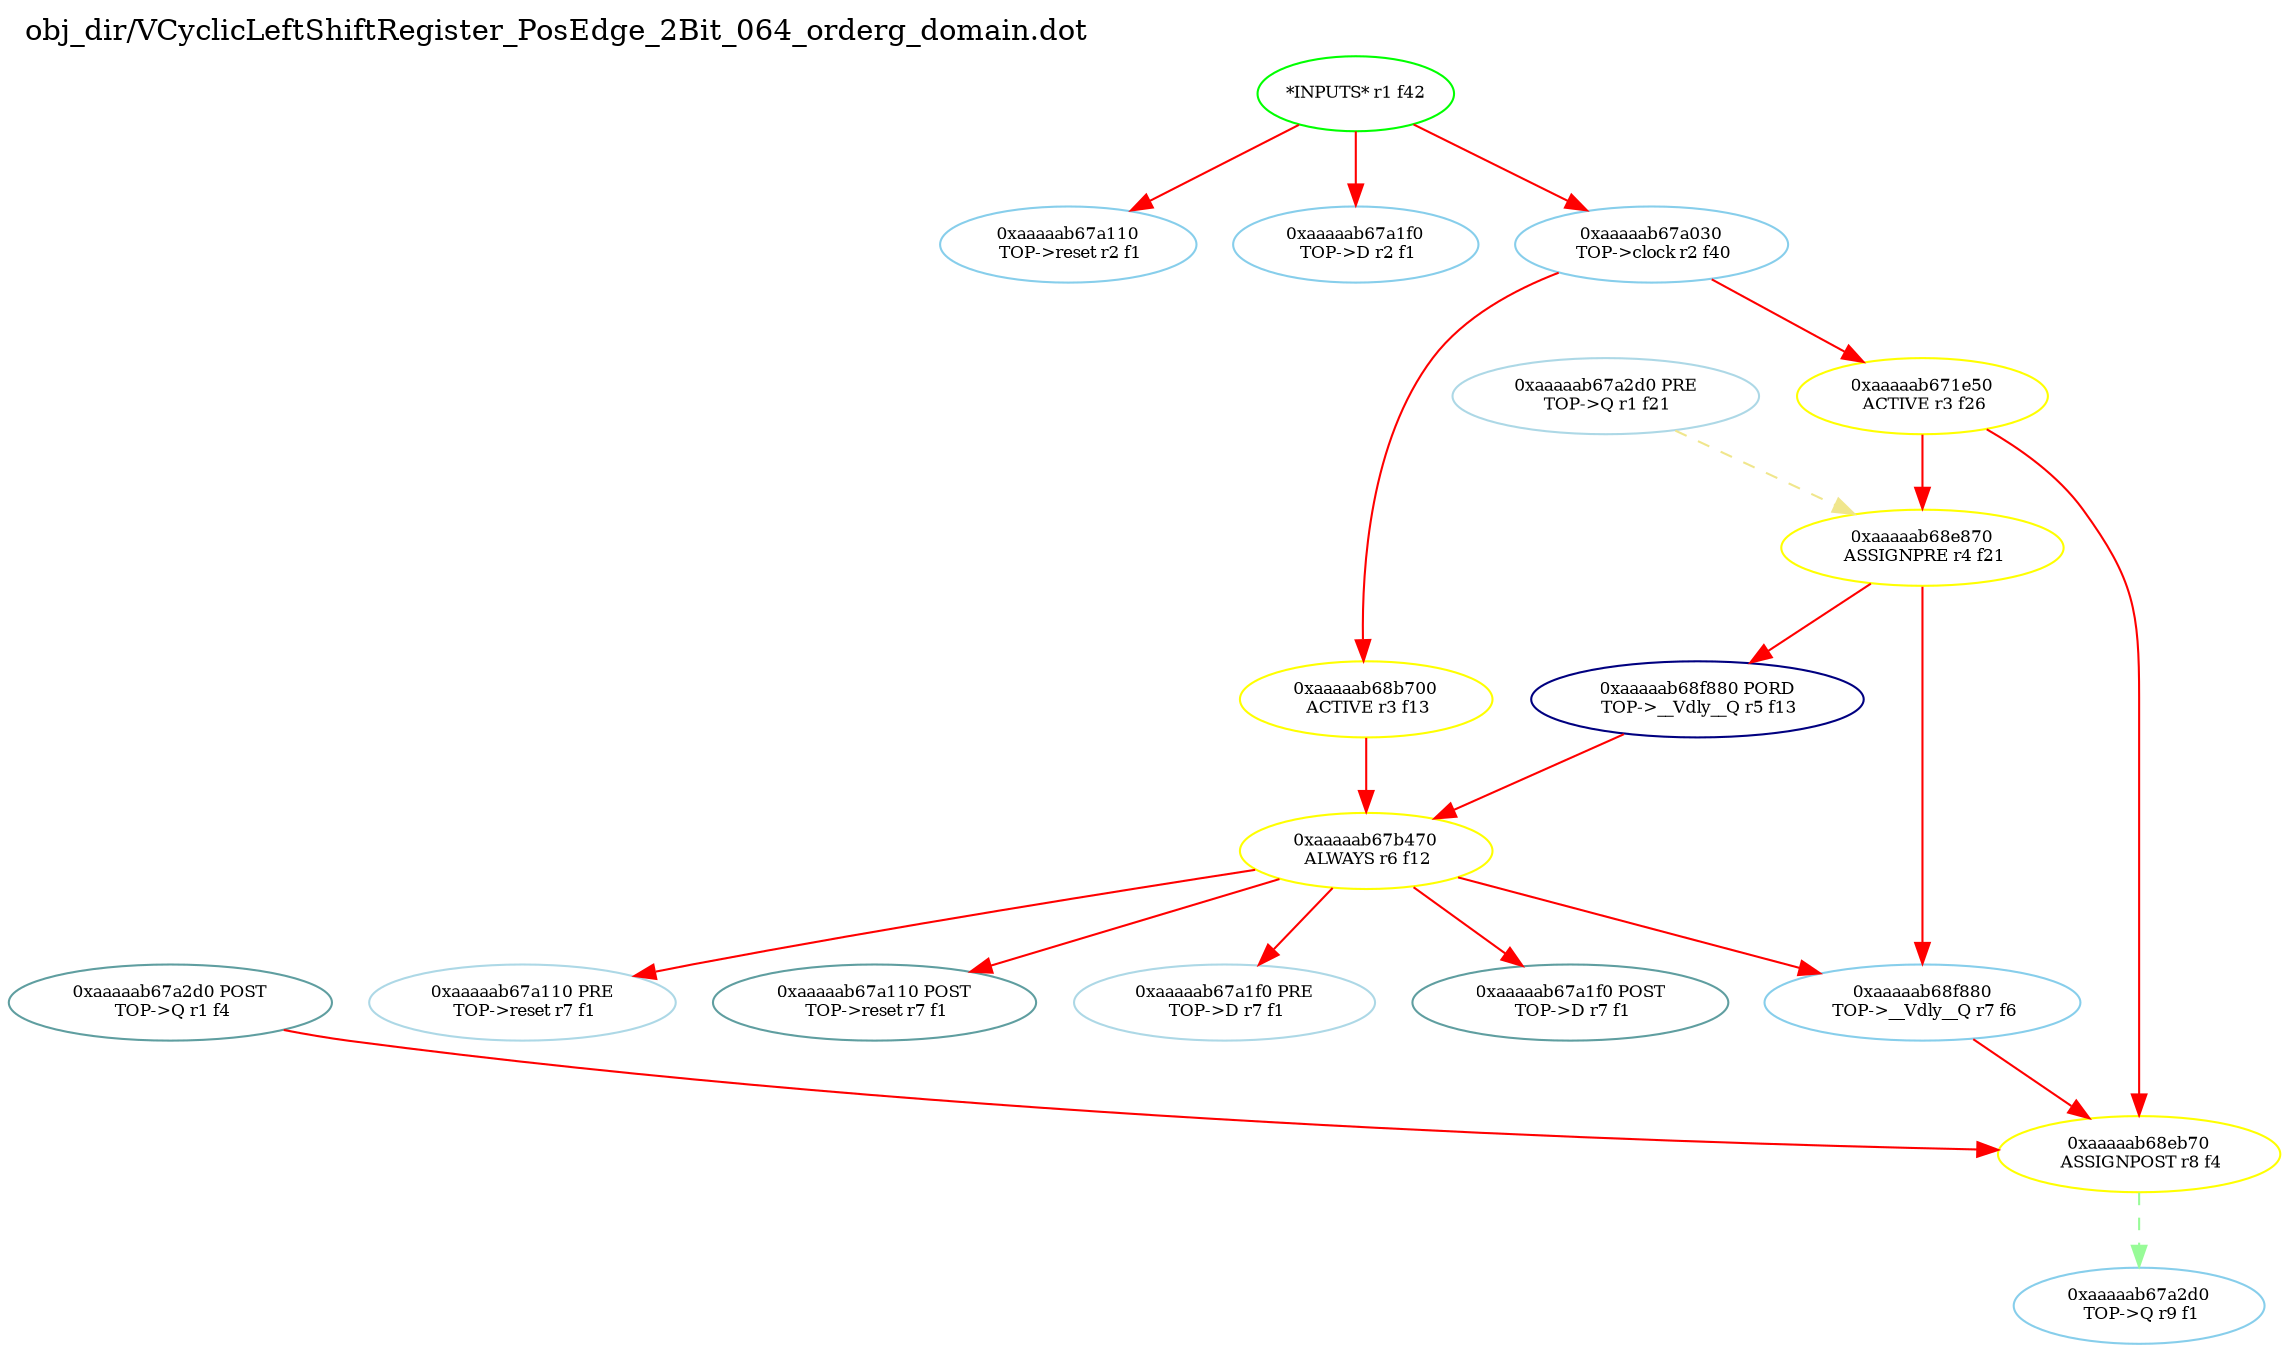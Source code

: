 digraph v3graph {
	graph	[label="obj_dir/VCyclicLeftShiftRegister_PosEdge_2Bit_064_orderg_domain.dot",
		 labelloc=t, labeljust=l,
		 //size="7.5,10",
		 rankdir=TB];
	n0xaaaaab679e70_0	[fontsize=8 label="0xaaaaab67a2d0 POST\n TOP->Q r1 f4", color=CadetBlue];
	n0xaaaaab679e70_1	[fontsize=8 label="0xaaaaab67a2d0 PRE\n TOP->Q r1 f21", color=lightblue];
	n2	[fontsize=8 label="*INPUTS* r1 f42", color=green];
	n0xaaaaab679e70_3	[fontsize=8 label="0xaaaaab67a110\n TOP->reset r2 f1", color=skyblue];
	n0xaaaaab679e70_4	[fontsize=8 label="0xaaaaab67a1f0\n TOP->D r2 f1", color=skyblue];
	n0xaaaaab679e70_5	[fontsize=8 label="0xaaaaab67a030\n TOP->clock r2 f40", color=skyblue];
	n0xaaaaab679e70_6	[fontsize=8 label="0xaaaaab68b700\n ACTIVE r3 f13", color=yellow];
	n0xaaaaab679e70_7	[fontsize=8 label="0xaaaaab671e50\n ACTIVE r3 f26", color=yellow];
	n0xaaaaab679e70_8	[fontsize=8 label="0xaaaaab68e870\n ASSIGNPRE r4 f21", color=yellow];
	n0xaaaaab679e70_9	[fontsize=8 label="0xaaaaab68f880 PORD\n TOP->__Vdly__Q r5 f13", color=NavyBlue];
	n0xaaaaab679e70_10	[fontsize=8 label="0xaaaaab67b470\n ALWAYS r6 f12", color=yellow];
	n0xaaaaab679e70_11	[fontsize=8 label="0xaaaaab67a110 PRE\n TOP->reset r7 f1", color=lightblue];
	n0xaaaaab679e70_12	[fontsize=8 label="0xaaaaab67a110 POST\n TOP->reset r7 f1", color=CadetBlue];
	n0xaaaaab679e70_13	[fontsize=8 label="0xaaaaab67a1f0 PRE\n TOP->D r7 f1", color=lightblue];
	n0xaaaaab679e70_14	[fontsize=8 label="0xaaaaab67a1f0 POST\n TOP->D r7 f1", color=CadetBlue];
	n0xaaaaab679e70_15	[fontsize=8 label="0xaaaaab68f880\n TOP->__Vdly__Q r7 f6", color=skyblue];
	n0xaaaaab679e70_16	[fontsize=8 label="0xaaaaab68eb70\n ASSIGNPOST r8 f4", color=yellow];
	n0xaaaaab679e70_17	[fontsize=8 label="0xaaaaab67a2d0\n TOP->Q r9 f1", color=skyblue];
	n0xaaaaab679e70_0 -> n0xaaaaab679e70_16 [fontsize=8 label="" weight=2 color=red];
	n0xaaaaab679e70_1 -> n0xaaaaab679e70_8 [fontsize=8 label="" weight=3 color=khaki style=dashed];
	n2 -> n0xaaaaab679e70_3 [fontsize=8 label="" weight=1 color=red];
	n2 -> n0xaaaaab679e70_4 [fontsize=8 label="" weight=1 color=red];
	n2 -> n0xaaaaab679e70_5 [fontsize=8 label="" weight=1 color=red];
	n0xaaaaab679e70_5 -> n0xaaaaab679e70_6 [fontsize=8 label="" weight=8 color=red];
	n0xaaaaab679e70_5 -> n0xaaaaab679e70_7 [fontsize=8 label="" weight=8 color=red];
	n0xaaaaab679e70_6 -> n0xaaaaab679e70_10 [fontsize=8 label="" weight=32 color=red];
	n0xaaaaab679e70_7 -> n0xaaaaab679e70_8 [fontsize=8 label="" weight=32 color=red];
	n0xaaaaab679e70_7 -> n0xaaaaab679e70_16 [fontsize=8 label="" weight=32 color=red];
	n0xaaaaab679e70_8 -> n0xaaaaab679e70_9 [fontsize=8 label="" weight=32 color=red];
	n0xaaaaab679e70_8 -> n0xaaaaab679e70_15 [fontsize=8 label="" weight=32 color=red];
	n0xaaaaab679e70_9 -> n0xaaaaab679e70_10 [fontsize=8 label="" weight=32 color=red];
	n0xaaaaab679e70_10 -> n0xaaaaab679e70_11 [fontsize=8 label="" weight=32 color=red];
	n0xaaaaab679e70_10 -> n0xaaaaab679e70_12 [fontsize=8 label="" weight=2 color=red];
	n0xaaaaab679e70_10 -> n0xaaaaab679e70_13 [fontsize=8 label="" weight=32 color=red];
	n0xaaaaab679e70_10 -> n0xaaaaab679e70_14 [fontsize=8 label="" weight=2 color=red];
	n0xaaaaab679e70_10 -> n0xaaaaab679e70_15 [fontsize=8 label="" weight=32 color=red];
	n0xaaaaab679e70_15 -> n0xaaaaab679e70_16 [fontsize=8 label="" weight=8 color=red];
	n0xaaaaab679e70_16 -> n0xaaaaab679e70_17 [fontsize=8 label="" weight=1 color=PaleGreen style=dashed];
}
